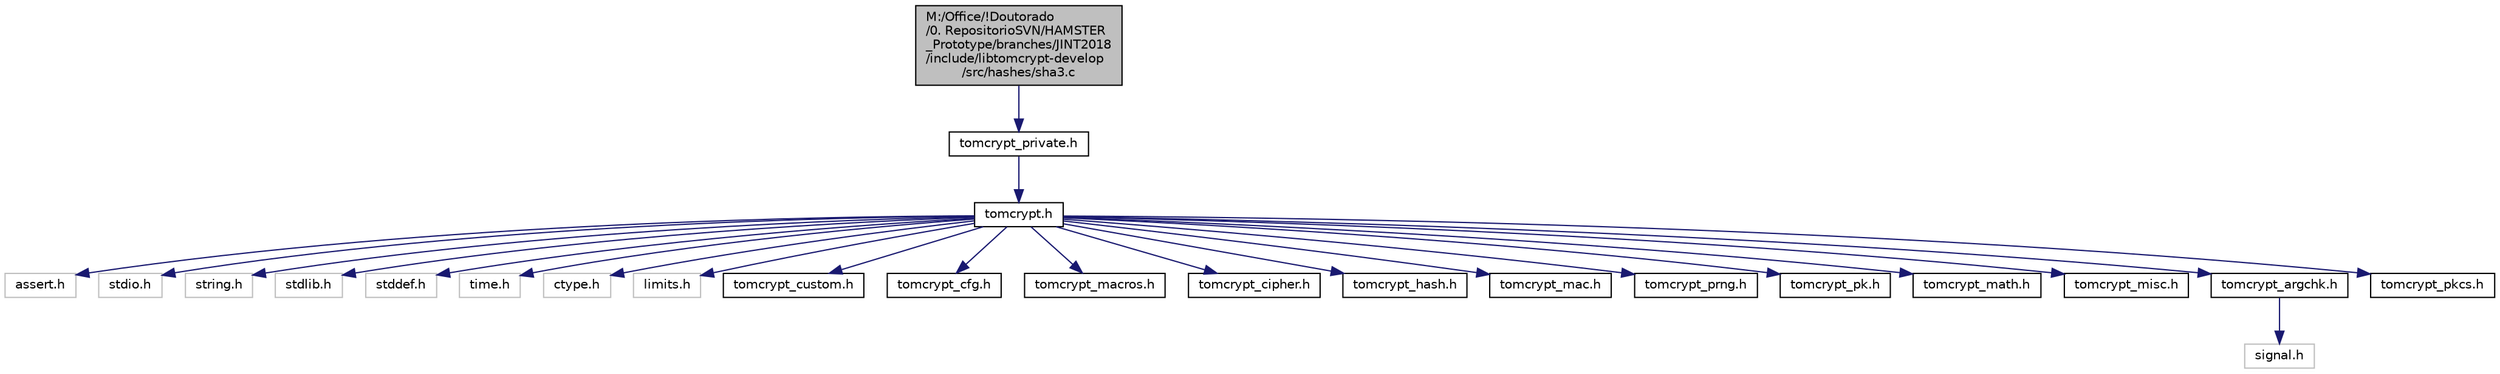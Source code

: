 digraph "M:/Office/!Doutorado/0. RepositorioSVN/HAMSTER_Prototype/branches/JINT2018/include/libtomcrypt-develop/src/hashes/sha3.c"
{
 // LATEX_PDF_SIZE
  edge [fontname="Helvetica",fontsize="10",labelfontname="Helvetica",labelfontsize="10"];
  node [fontname="Helvetica",fontsize="10",shape=record];
  Node0 [label="M:/Office/!Doutorado\l/0. RepositorioSVN/HAMSTER\l_Prototype/branches/JINT2018\l/include/libtomcrypt-develop\l/src/hashes/sha3.c",height=0.2,width=0.4,color="black", fillcolor="grey75", style="filled", fontcolor="black",tooltip=" "];
  Node0 -> Node1 [color="midnightblue",fontsize="10",style="solid"];
  Node1 [label="tomcrypt_private.h",height=0.2,width=0.4,color="black", fillcolor="white", style="filled",URL="$tomcrypt__private_8h.html",tooltip=" "];
  Node1 -> Node2 [color="midnightblue",fontsize="10",style="solid"];
  Node2 [label="tomcrypt.h",height=0.2,width=0.4,color="black", fillcolor="white", style="filled",URL="$tomcrypt_8h.html",tooltip=" "];
  Node2 -> Node3 [color="midnightblue",fontsize="10",style="solid"];
  Node3 [label="assert.h",height=0.2,width=0.4,color="grey75", fillcolor="white", style="filled",tooltip=" "];
  Node2 -> Node4 [color="midnightblue",fontsize="10",style="solid"];
  Node4 [label="stdio.h",height=0.2,width=0.4,color="grey75", fillcolor="white", style="filled",tooltip=" "];
  Node2 -> Node5 [color="midnightblue",fontsize="10",style="solid"];
  Node5 [label="string.h",height=0.2,width=0.4,color="grey75", fillcolor="white", style="filled",tooltip=" "];
  Node2 -> Node6 [color="midnightblue",fontsize="10",style="solid"];
  Node6 [label="stdlib.h",height=0.2,width=0.4,color="grey75", fillcolor="white", style="filled",tooltip=" "];
  Node2 -> Node7 [color="midnightblue",fontsize="10",style="solid"];
  Node7 [label="stddef.h",height=0.2,width=0.4,color="grey75", fillcolor="white", style="filled",tooltip=" "];
  Node2 -> Node8 [color="midnightblue",fontsize="10",style="solid"];
  Node8 [label="time.h",height=0.2,width=0.4,color="grey75", fillcolor="white", style="filled",tooltip=" "];
  Node2 -> Node9 [color="midnightblue",fontsize="10",style="solid"];
  Node9 [label="ctype.h",height=0.2,width=0.4,color="grey75", fillcolor="white", style="filled",tooltip=" "];
  Node2 -> Node10 [color="midnightblue",fontsize="10",style="solid"];
  Node10 [label="limits.h",height=0.2,width=0.4,color="grey75", fillcolor="white", style="filled",tooltip=" "];
  Node2 -> Node11 [color="midnightblue",fontsize="10",style="solid"];
  Node11 [label="tomcrypt_custom.h",height=0.2,width=0.4,color="black", fillcolor="white", style="filled",URL="$tomcrypt__custom_8h.html",tooltip=" "];
  Node2 -> Node12 [color="midnightblue",fontsize="10",style="solid"];
  Node12 [label="tomcrypt_cfg.h",height=0.2,width=0.4,color="black", fillcolor="white", style="filled",URL="$tomcrypt__cfg_8h.html",tooltip=" "];
  Node2 -> Node13 [color="midnightblue",fontsize="10",style="solid"];
  Node13 [label="tomcrypt_macros.h",height=0.2,width=0.4,color="black", fillcolor="white", style="filled",URL="$tomcrypt__macros_8h.html",tooltip=" "];
  Node2 -> Node14 [color="midnightblue",fontsize="10",style="solid"];
  Node14 [label="tomcrypt_cipher.h",height=0.2,width=0.4,color="black", fillcolor="white", style="filled",URL="$tomcrypt__cipher_8h.html",tooltip=" "];
  Node2 -> Node15 [color="midnightblue",fontsize="10",style="solid"];
  Node15 [label="tomcrypt_hash.h",height=0.2,width=0.4,color="black", fillcolor="white", style="filled",URL="$tomcrypt__hash_8h.html",tooltip=" "];
  Node2 -> Node16 [color="midnightblue",fontsize="10",style="solid"];
  Node16 [label="tomcrypt_mac.h",height=0.2,width=0.4,color="black", fillcolor="white", style="filled",URL="$tomcrypt__mac_8h.html",tooltip=" "];
  Node2 -> Node17 [color="midnightblue",fontsize="10",style="solid"];
  Node17 [label="tomcrypt_prng.h",height=0.2,width=0.4,color="black", fillcolor="white", style="filled",URL="$tomcrypt__prng_8h.html",tooltip=" "];
  Node2 -> Node18 [color="midnightblue",fontsize="10",style="solid"];
  Node18 [label="tomcrypt_pk.h",height=0.2,width=0.4,color="black", fillcolor="white", style="filled",URL="$tomcrypt__pk_8h.html",tooltip=" "];
  Node2 -> Node19 [color="midnightblue",fontsize="10",style="solid"];
  Node19 [label="tomcrypt_math.h",height=0.2,width=0.4,color="black", fillcolor="white", style="filled",URL="$tomcrypt__math_8h.html",tooltip=" "];
  Node2 -> Node20 [color="midnightblue",fontsize="10",style="solid"];
  Node20 [label="tomcrypt_misc.h",height=0.2,width=0.4,color="black", fillcolor="white", style="filled",URL="$tomcrypt__misc_8h.html",tooltip=" "];
  Node2 -> Node21 [color="midnightblue",fontsize="10",style="solid"];
  Node21 [label="tomcrypt_argchk.h",height=0.2,width=0.4,color="black", fillcolor="white", style="filled",URL="$tomcrypt__argchk_8h.html",tooltip=" "];
  Node21 -> Node22 [color="midnightblue",fontsize="10",style="solid"];
  Node22 [label="signal.h",height=0.2,width=0.4,color="grey75", fillcolor="white", style="filled",tooltip=" "];
  Node2 -> Node23 [color="midnightblue",fontsize="10",style="solid"];
  Node23 [label="tomcrypt_pkcs.h",height=0.2,width=0.4,color="black", fillcolor="white", style="filled",URL="$tomcrypt__pkcs_8h.html",tooltip=" "];
}
